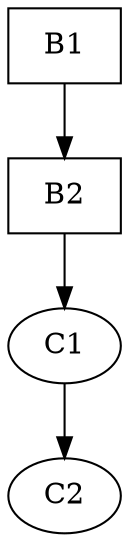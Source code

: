digraph blockChain22 {
name = blockChain22
C1 -> C2
node [shape=rectangle type=block]
B1 -> B2 -> C1
}
